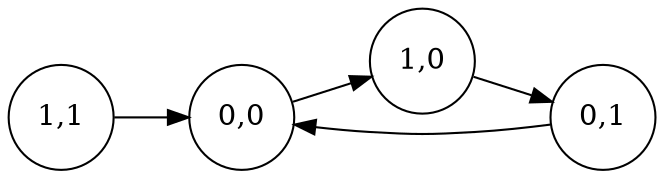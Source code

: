 // dot diagram.gv -Tsvg > diagram.svg

digraph master_clock {
	rankdir=LR;
	node [shape=circle];
	
	 00[label="0,0"];
     01[label="0,1"];
     10[label="1,0"];
     11[label="1,1"];
	 

     // Connections
    00->10;
    01->00;
    10->01;
    11->00;
}

